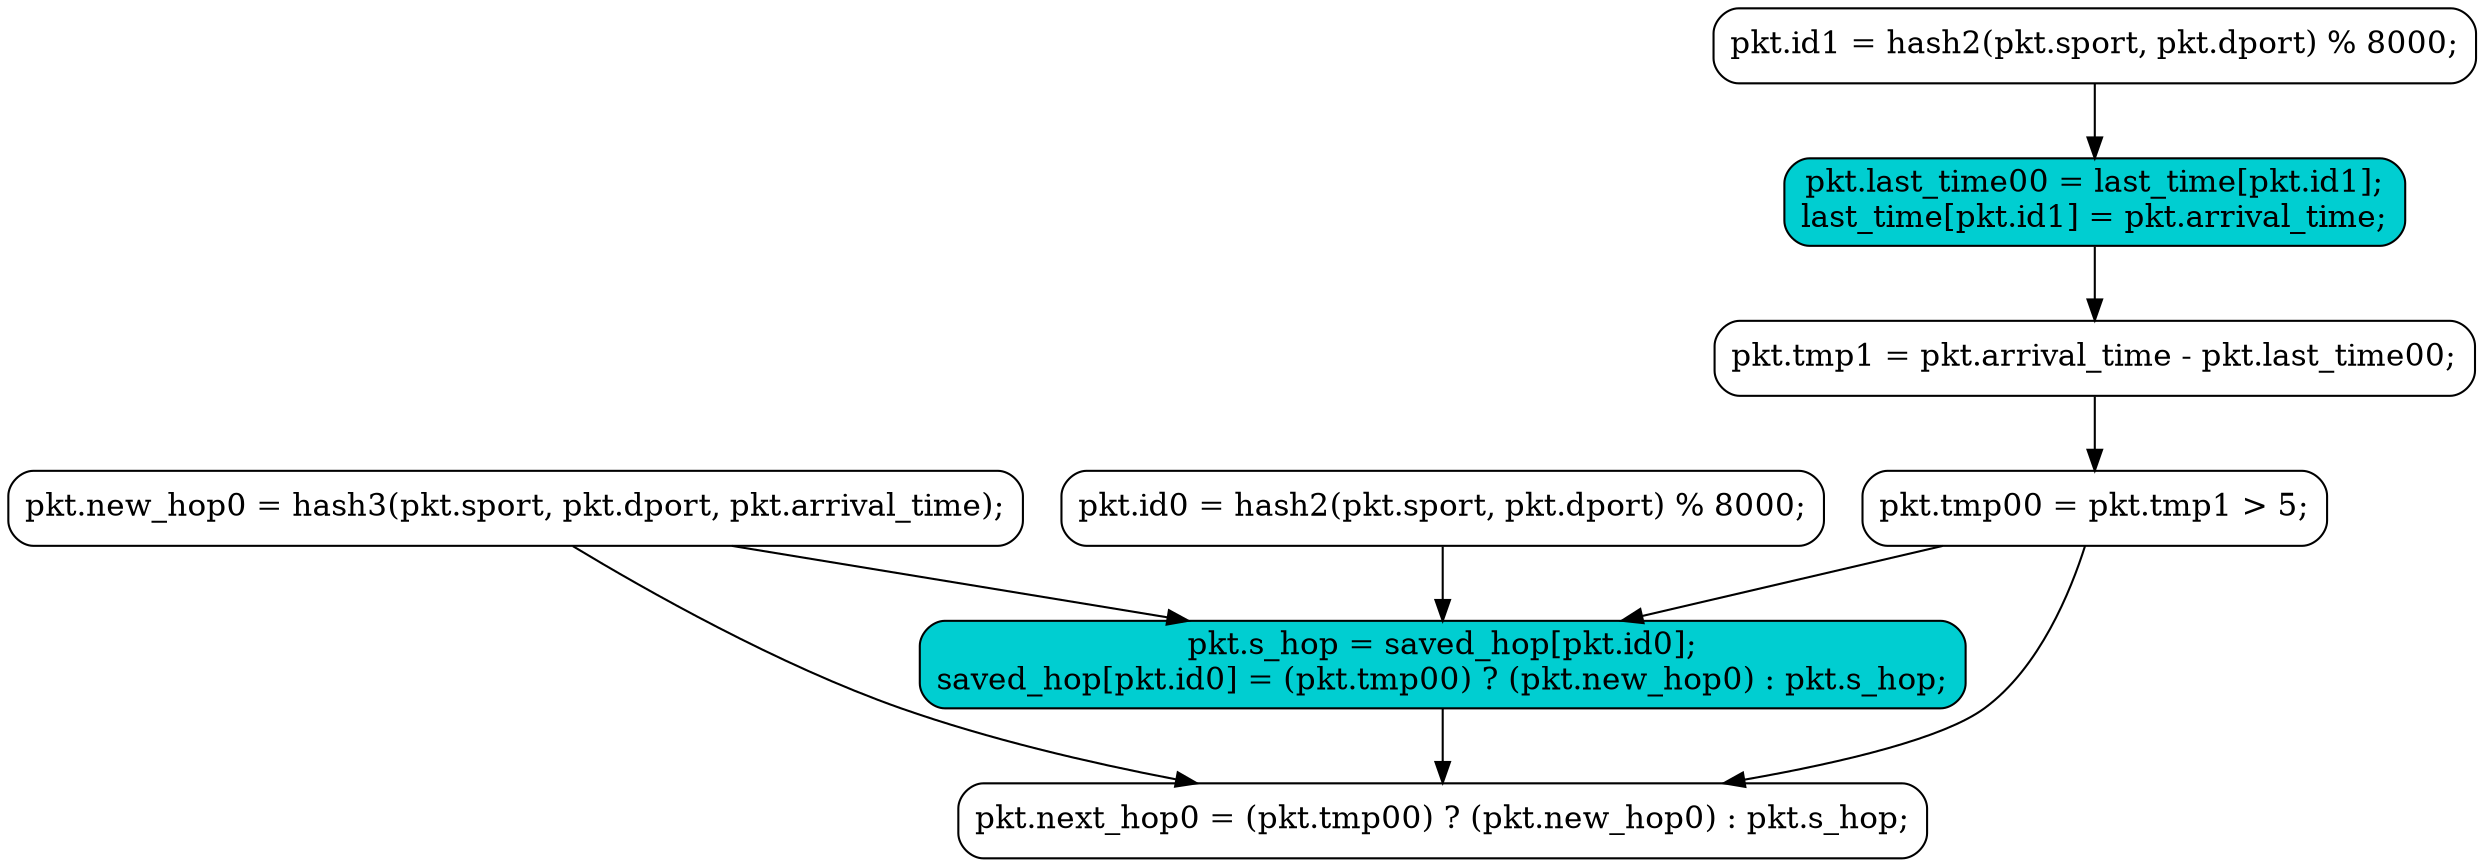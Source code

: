 digraph pipeline_diagram {
	graph [splines=true];
	node [fontsize=15,
		shape=box,
		style="rounded,filled"
	];
	17026276795536135580	 [fillcolor=white,
		label="pkt.id0 = hash2(pkt.sport, pkt.dport) % 8000;
",
		pos="0,0"];
	1888421132967276013	 [fillcolor=darkturquoise,
		label="pkt.s_hop = saved_hop[pkt.id0];
saved_hop[pkt.id0] = (pkt.tmp00) ? (pkt.new_hop0) : pkt.s_hop;
",
		pos="1000,75"];
	17026276795536135580 -> 1888421132967276013;
	14189279844170092958	 [fillcolor=white,
		label="pkt.id1 = hash2(pkt.sport, pkt.dport) % 8000;
",
		pos="0,75"];
	12446252659599601705	 [fillcolor=darkturquoise,
		label="pkt.last_time00 = last_time[pkt.id1];
last_time[pkt.id1] = pkt.arrival_time;
",
		pos="250,0"];
	14189279844170092958 -> 12446252659599601705;
	2099629598090192900	 [fillcolor=white,
		label="pkt.new_hop0 = hash3(pkt.sport, pkt.dport, pkt.arrival_time);
",
		pos="0,150"];
	2099629598090192900 -> 1888421132967276013;
	6102173050205819670	 [fillcolor=white,
		label="pkt.next_hop0 = (pkt.tmp00) ? (pkt.new_hop0) : pkt.s_hop;
",
		pos="1300,150"];
	2099629598090192900 -> 6102173050205819670;
	16881394305680060328	 [fillcolor=white,
		label="pkt.tmp1 = pkt.arrival_time - pkt.last_time00;
",
		pos="500,0"];
	12446252659599601705 -> 16881394305680060328;
	7814081429072624425	 [fillcolor=white,
		label="pkt.tmp00 = pkt.tmp1 > 5;
",
		pos="750,0"];
	16881394305680060328 -> 7814081429072624425;
	7814081429072624425 -> 1888421132967276013;
	7814081429072624425 -> 6102173050205819670;
	1888421132967276013 -> 6102173050205819670;
}
